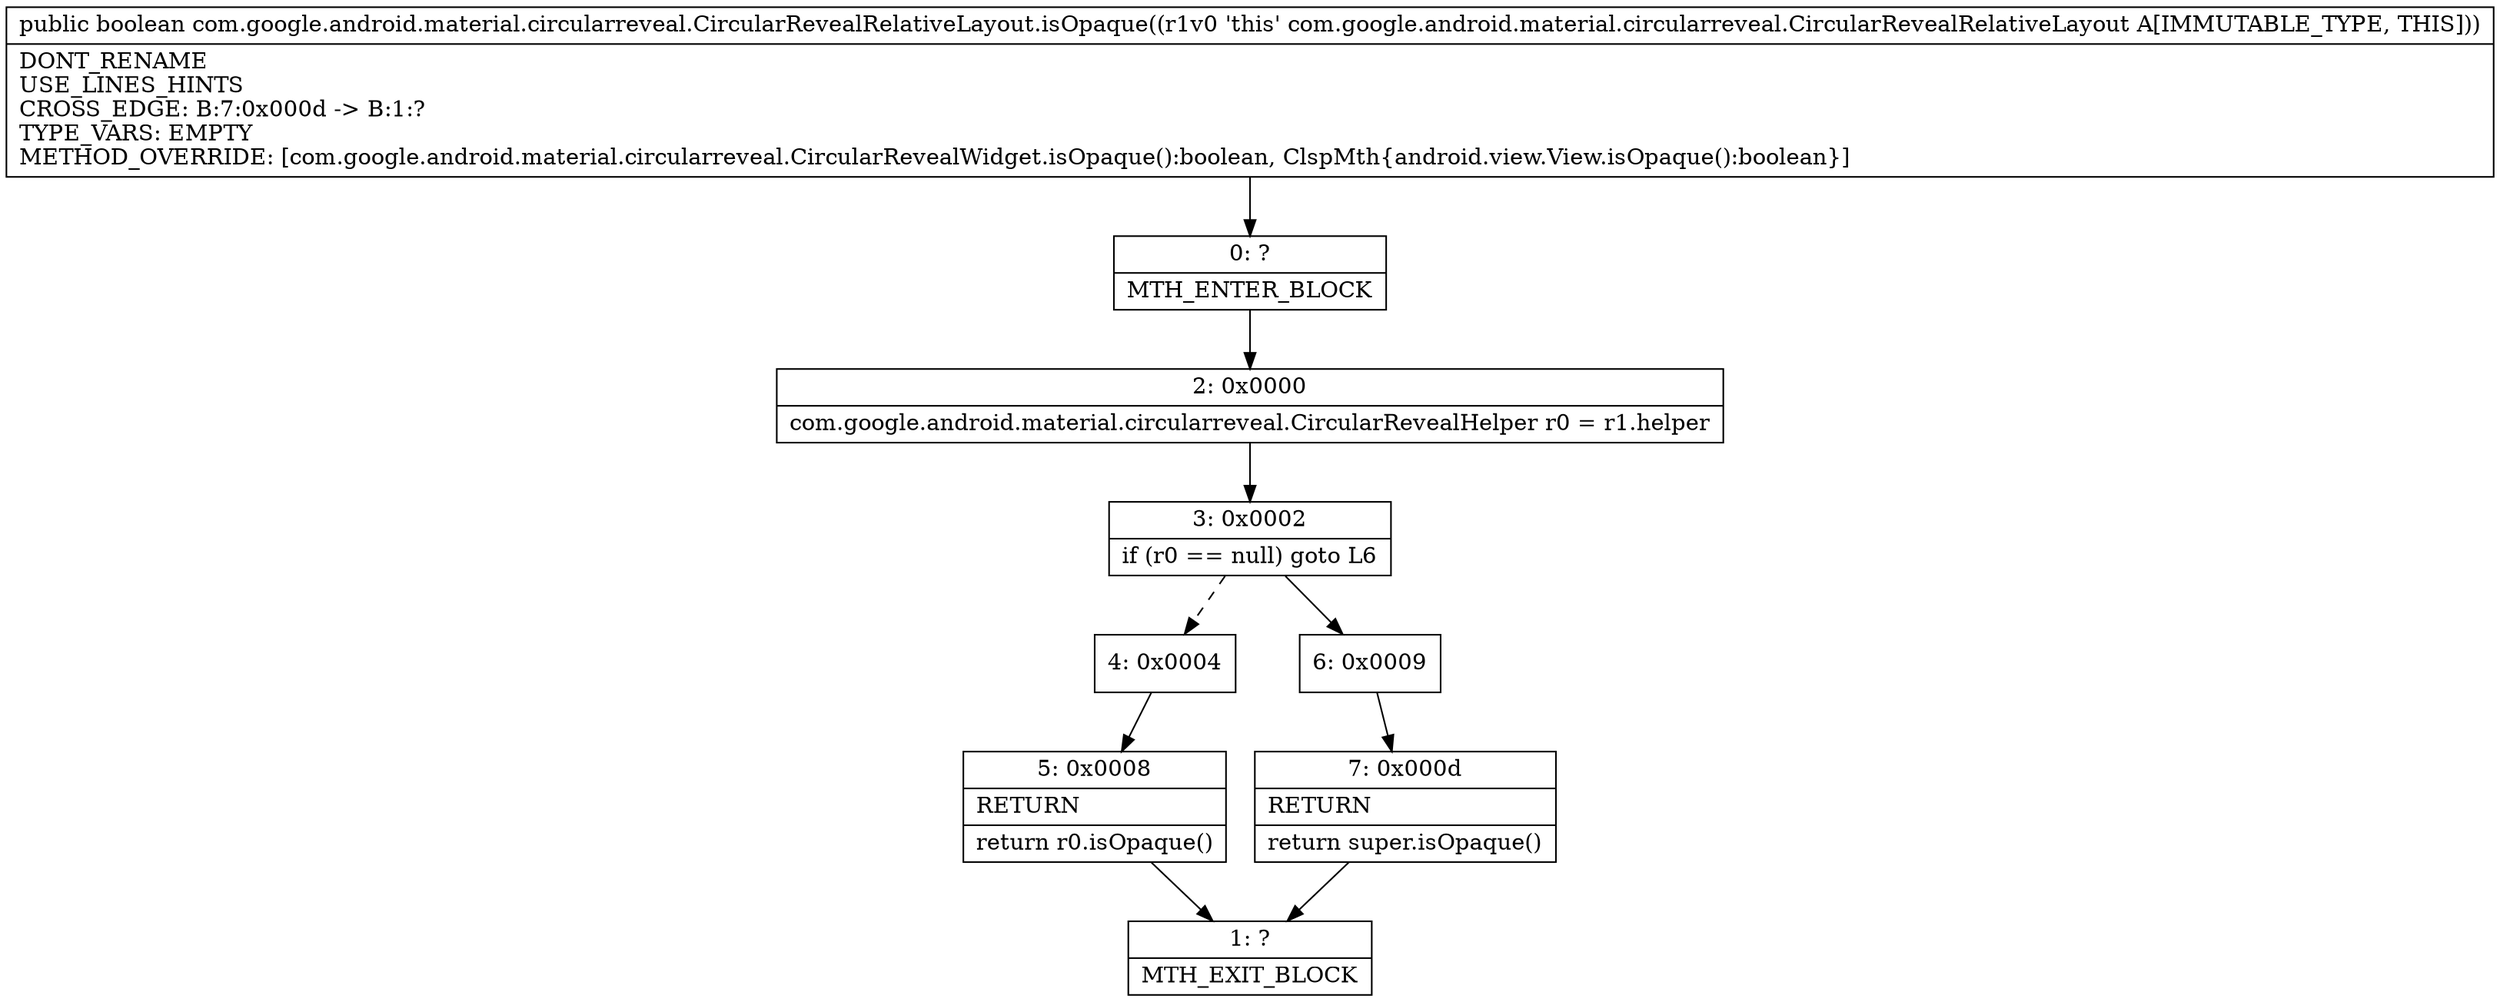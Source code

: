 digraph "CFG forcom.google.android.material.circularreveal.CircularRevealRelativeLayout.isOpaque()Z" {
Node_0 [shape=record,label="{0\:\ ?|MTH_ENTER_BLOCK\l}"];
Node_2 [shape=record,label="{2\:\ 0x0000|com.google.android.material.circularreveal.CircularRevealHelper r0 = r1.helper\l}"];
Node_3 [shape=record,label="{3\:\ 0x0002|if (r0 == null) goto L6\l}"];
Node_4 [shape=record,label="{4\:\ 0x0004}"];
Node_5 [shape=record,label="{5\:\ 0x0008|RETURN\l|return r0.isOpaque()\l}"];
Node_1 [shape=record,label="{1\:\ ?|MTH_EXIT_BLOCK\l}"];
Node_6 [shape=record,label="{6\:\ 0x0009}"];
Node_7 [shape=record,label="{7\:\ 0x000d|RETURN\l|return super.isOpaque()\l}"];
MethodNode[shape=record,label="{public boolean com.google.android.material.circularreveal.CircularRevealRelativeLayout.isOpaque((r1v0 'this' com.google.android.material.circularreveal.CircularRevealRelativeLayout A[IMMUTABLE_TYPE, THIS]))  | DONT_RENAME\lUSE_LINES_HINTS\lCROSS_EDGE: B:7:0x000d \-\> B:1:?\lTYPE_VARS: EMPTY\lMETHOD_OVERRIDE: [com.google.android.material.circularreveal.CircularRevealWidget.isOpaque():boolean, ClspMth\{android.view.View.isOpaque():boolean\}]\l}"];
MethodNode -> Node_0;Node_0 -> Node_2;
Node_2 -> Node_3;
Node_3 -> Node_4[style=dashed];
Node_3 -> Node_6;
Node_4 -> Node_5;
Node_5 -> Node_1;
Node_6 -> Node_7;
Node_7 -> Node_1;
}

